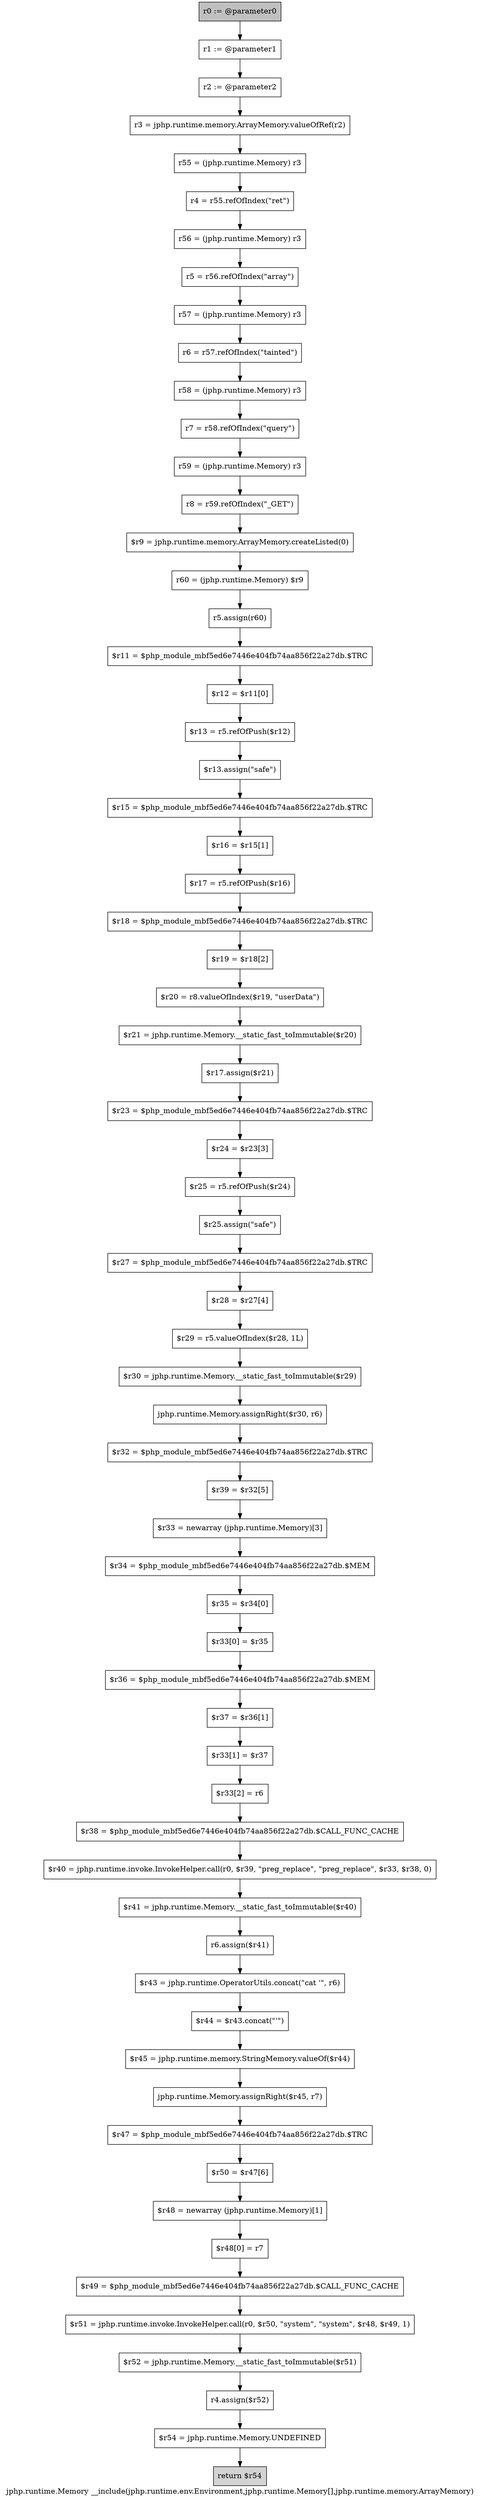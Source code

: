 digraph "jphp.runtime.Memory __include(jphp.runtime.env.Environment,jphp.runtime.Memory[],jphp.runtime.memory.ArrayMemory)" {
    label="jphp.runtime.Memory __include(jphp.runtime.env.Environment,jphp.runtime.Memory[],jphp.runtime.memory.ArrayMemory)";
    node [shape=box];
    "0" [style=filled,fillcolor=gray,label="r0 := @parameter0",];
    "1" [label="r1 := @parameter1",];
    "0"->"1";
    "2" [label="r2 := @parameter2",];
    "1"->"2";
    "3" [label="r3 = jphp.runtime.memory.ArrayMemory.valueOfRef(r2)",];
    "2"->"3";
    "4" [label="r55 = (jphp.runtime.Memory) r3",];
    "3"->"4";
    "5" [label="r4 = r55.refOfIndex(\"ret\")",];
    "4"->"5";
    "6" [label="r56 = (jphp.runtime.Memory) r3",];
    "5"->"6";
    "7" [label="r5 = r56.refOfIndex(\"array\")",];
    "6"->"7";
    "8" [label="r57 = (jphp.runtime.Memory) r3",];
    "7"->"8";
    "9" [label="r6 = r57.refOfIndex(\"tainted\")",];
    "8"->"9";
    "10" [label="r58 = (jphp.runtime.Memory) r3",];
    "9"->"10";
    "11" [label="r7 = r58.refOfIndex(\"query\")",];
    "10"->"11";
    "12" [label="r59 = (jphp.runtime.Memory) r3",];
    "11"->"12";
    "13" [label="r8 = r59.refOfIndex(\"_GET\")",];
    "12"->"13";
    "14" [label="$r9 = jphp.runtime.memory.ArrayMemory.createListed(0)",];
    "13"->"14";
    "15" [label="r60 = (jphp.runtime.Memory) $r9",];
    "14"->"15";
    "16" [label="r5.assign(r60)",];
    "15"->"16";
    "17" [label="$r11 = $php_module_mbf5ed6e7446e404fb74aa856f22a27db.$TRC",];
    "16"->"17";
    "18" [label="$r12 = $r11[0]",];
    "17"->"18";
    "19" [label="$r13 = r5.refOfPush($r12)",];
    "18"->"19";
    "20" [label="$r13.assign(\"safe\")",];
    "19"->"20";
    "21" [label="$r15 = $php_module_mbf5ed6e7446e404fb74aa856f22a27db.$TRC",];
    "20"->"21";
    "22" [label="$r16 = $r15[1]",];
    "21"->"22";
    "23" [label="$r17 = r5.refOfPush($r16)",];
    "22"->"23";
    "24" [label="$r18 = $php_module_mbf5ed6e7446e404fb74aa856f22a27db.$TRC",];
    "23"->"24";
    "25" [label="$r19 = $r18[2]",];
    "24"->"25";
    "26" [label="$r20 = r8.valueOfIndex($r19, \"userData\")",];
    "25"->"26";
    "27" [label="$r21 = jphp.runtime.Memory.__static_fast_toImmutable($r20)",];
    "26"->"27";
    "28" [label="$r17.assign($r21)",];
    "27"->"28";
    "29" [label="$r23 = $php_module_mbf5ed6e7446e404fb74aa856f22a27db.$TRC",];
    "28"->"29";
    "30" [label="$r24 = $r23[3]",];
    "29"->"30";
    "31" [label="$r25 = r5.refOfPush($r24)",];
    "30"->"31";
    "32" [label="$r25.assign(\"safe\")",];
    "31"->"32";
    "33" [label="$r27 = $php_module_mbf5ed6e7446e404fb74aa856f22a27db.$TRC",];
    "32"->"33";
    "34" [label="$r28 = $r27[4]",];
    "33"->"34";
    "35" [label="$r29 = r5.valueOfIndex($r28, 1L)",];
    "34"->"35";
    "36" [label="$r30 = jphp.runtime.Memory.__static_fast_toImmutable($r29)",];
    "35"->"36";
    "37" [label="jphp.runtime.Memory.assignRight($r30, r6)",];
    "36"->"37";
    "38" [label="$r32 = $php_module_mbf5ed6e7446e404fb74aa856f22a27db.$TRC",];
    "37"->"38";
    "39" [label="$r39 = $r32[5]",];
    "38"->"39";
    "40" [label="$r33 = newarray (jphp.runtime.Memory)[3]",];
    "39"->"40";
    "41" [label="$r34 = $php_module_mbf5ed6e7446e404fb74aa856f22a27db.$MEM",];
    "40"->"41";
    "42" [label="$r35 = $r34[0]",];
    "41"->"42";
    "43" [label="$r33[0] = $r35",];
    "42"->"43";
    "44" [label="$r36 = $php_module_mbf5ed6e7446e404fb74aa856f22a27db.$MEM",];
    "43"->"44";
    "45" [label="$r37 = $r36[1]",];
    "44"->"45";
    "46" [label="$r33[1] = $r37",];
    "45"->"46";
    "47" [label="$r33[2] = r6",];
    "46"->"47";
    "48" [label="$r38 = $php_module_mbf5ed6e7446e404fb74aa856f22a27db.$CALL_FUNC_CACHE",];
    "47"->"48";
    "49" [label="$r40 = jphp.runtime.invoke.InvokeHelper.call(r0, $r39, \"preg_replace\", \"preg_replace\", $r33, $r38, 0)",];
    "48"->"49";
    "50" [label="$r41 = jphp.runtime.Memory.__static_fast_toImmutable($r40)",];
    "49"->"50";
    "51" [label="r6.assign($r41)",];
    "50"->"51";
    "52" [label="$r43 = jphp.runtime.OperatorUtils.concat(\"cat \'\", r6)",];
    "51"->"52";
    "53" [label="$r44 = $r43.concat(\"\'\")",];
    "52"->"53";
    "54" [label="$r45 = jphp.runtime.memory.StringMemory.valueOf($r44)",];
    "53"->"54";
    "55" [label="jphp.runtime.Memory.assignRight($r45, r7)",];
    "54"->"55";
    "56" [label="$r47 = $php_module_mbf5ed6e7446e404fb74aa856f22a27db.$TRC",];
    "55"->"56";
    "57" [label="$r50 = $r47[6]",];
    "56"->"57";
    "58" [label="$r48 = newarray (jphp.runtime.Memory)[1]",];
    "57"->"58";
    "59" [label="$r48[0] = r7",];
    "58"->"59";
    "60" [label="$r49 = $php_module_mbf5ed6e7446e404fb74aa856f22a27db.$CALL_FUNC_CACHE",];
    "59"->"60";
    "61" [label="$r51 = jphp.runtime.invoke.InvokeHelper.call(r0, $r50, \"system\", \"system\", $r48, $r49, 1)",];
    "60"->"61";
    "62" [label="$r52 = jphp.runtime.Memory.__static_fast_toImmutable($r51)",];
    "61"->"62";
    "63" [label="r4.assign($r52)",];
    "62"->"63";
    "64" [label="$r54 = jphp.runtime.Memory.UNDEFINED",];
    "63"->"64";
    "65" [style=filled,fillcolor=lightgray,label="return $r54",];
    "64"->"65";
}
